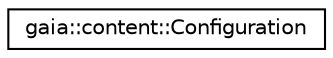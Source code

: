 digraph G
{
  edge [fontname="Helvetica",fontsize="10",labelfontname="Helvetica",labelfontsize="10"];
  node [fontname="Helvetica",fontsize="10",shape=record];
  rankdir=LR;
  Node1 [label="gaia::content::Configuration",height=0.2,width=0.4,color="black", fillcolor="white", style="filled",URL="$de/df1/classgaia_1_1content_1_1_configuration.html",tooltip="This class describes all device configuration information that can impact the resources the applicati..."];
}

